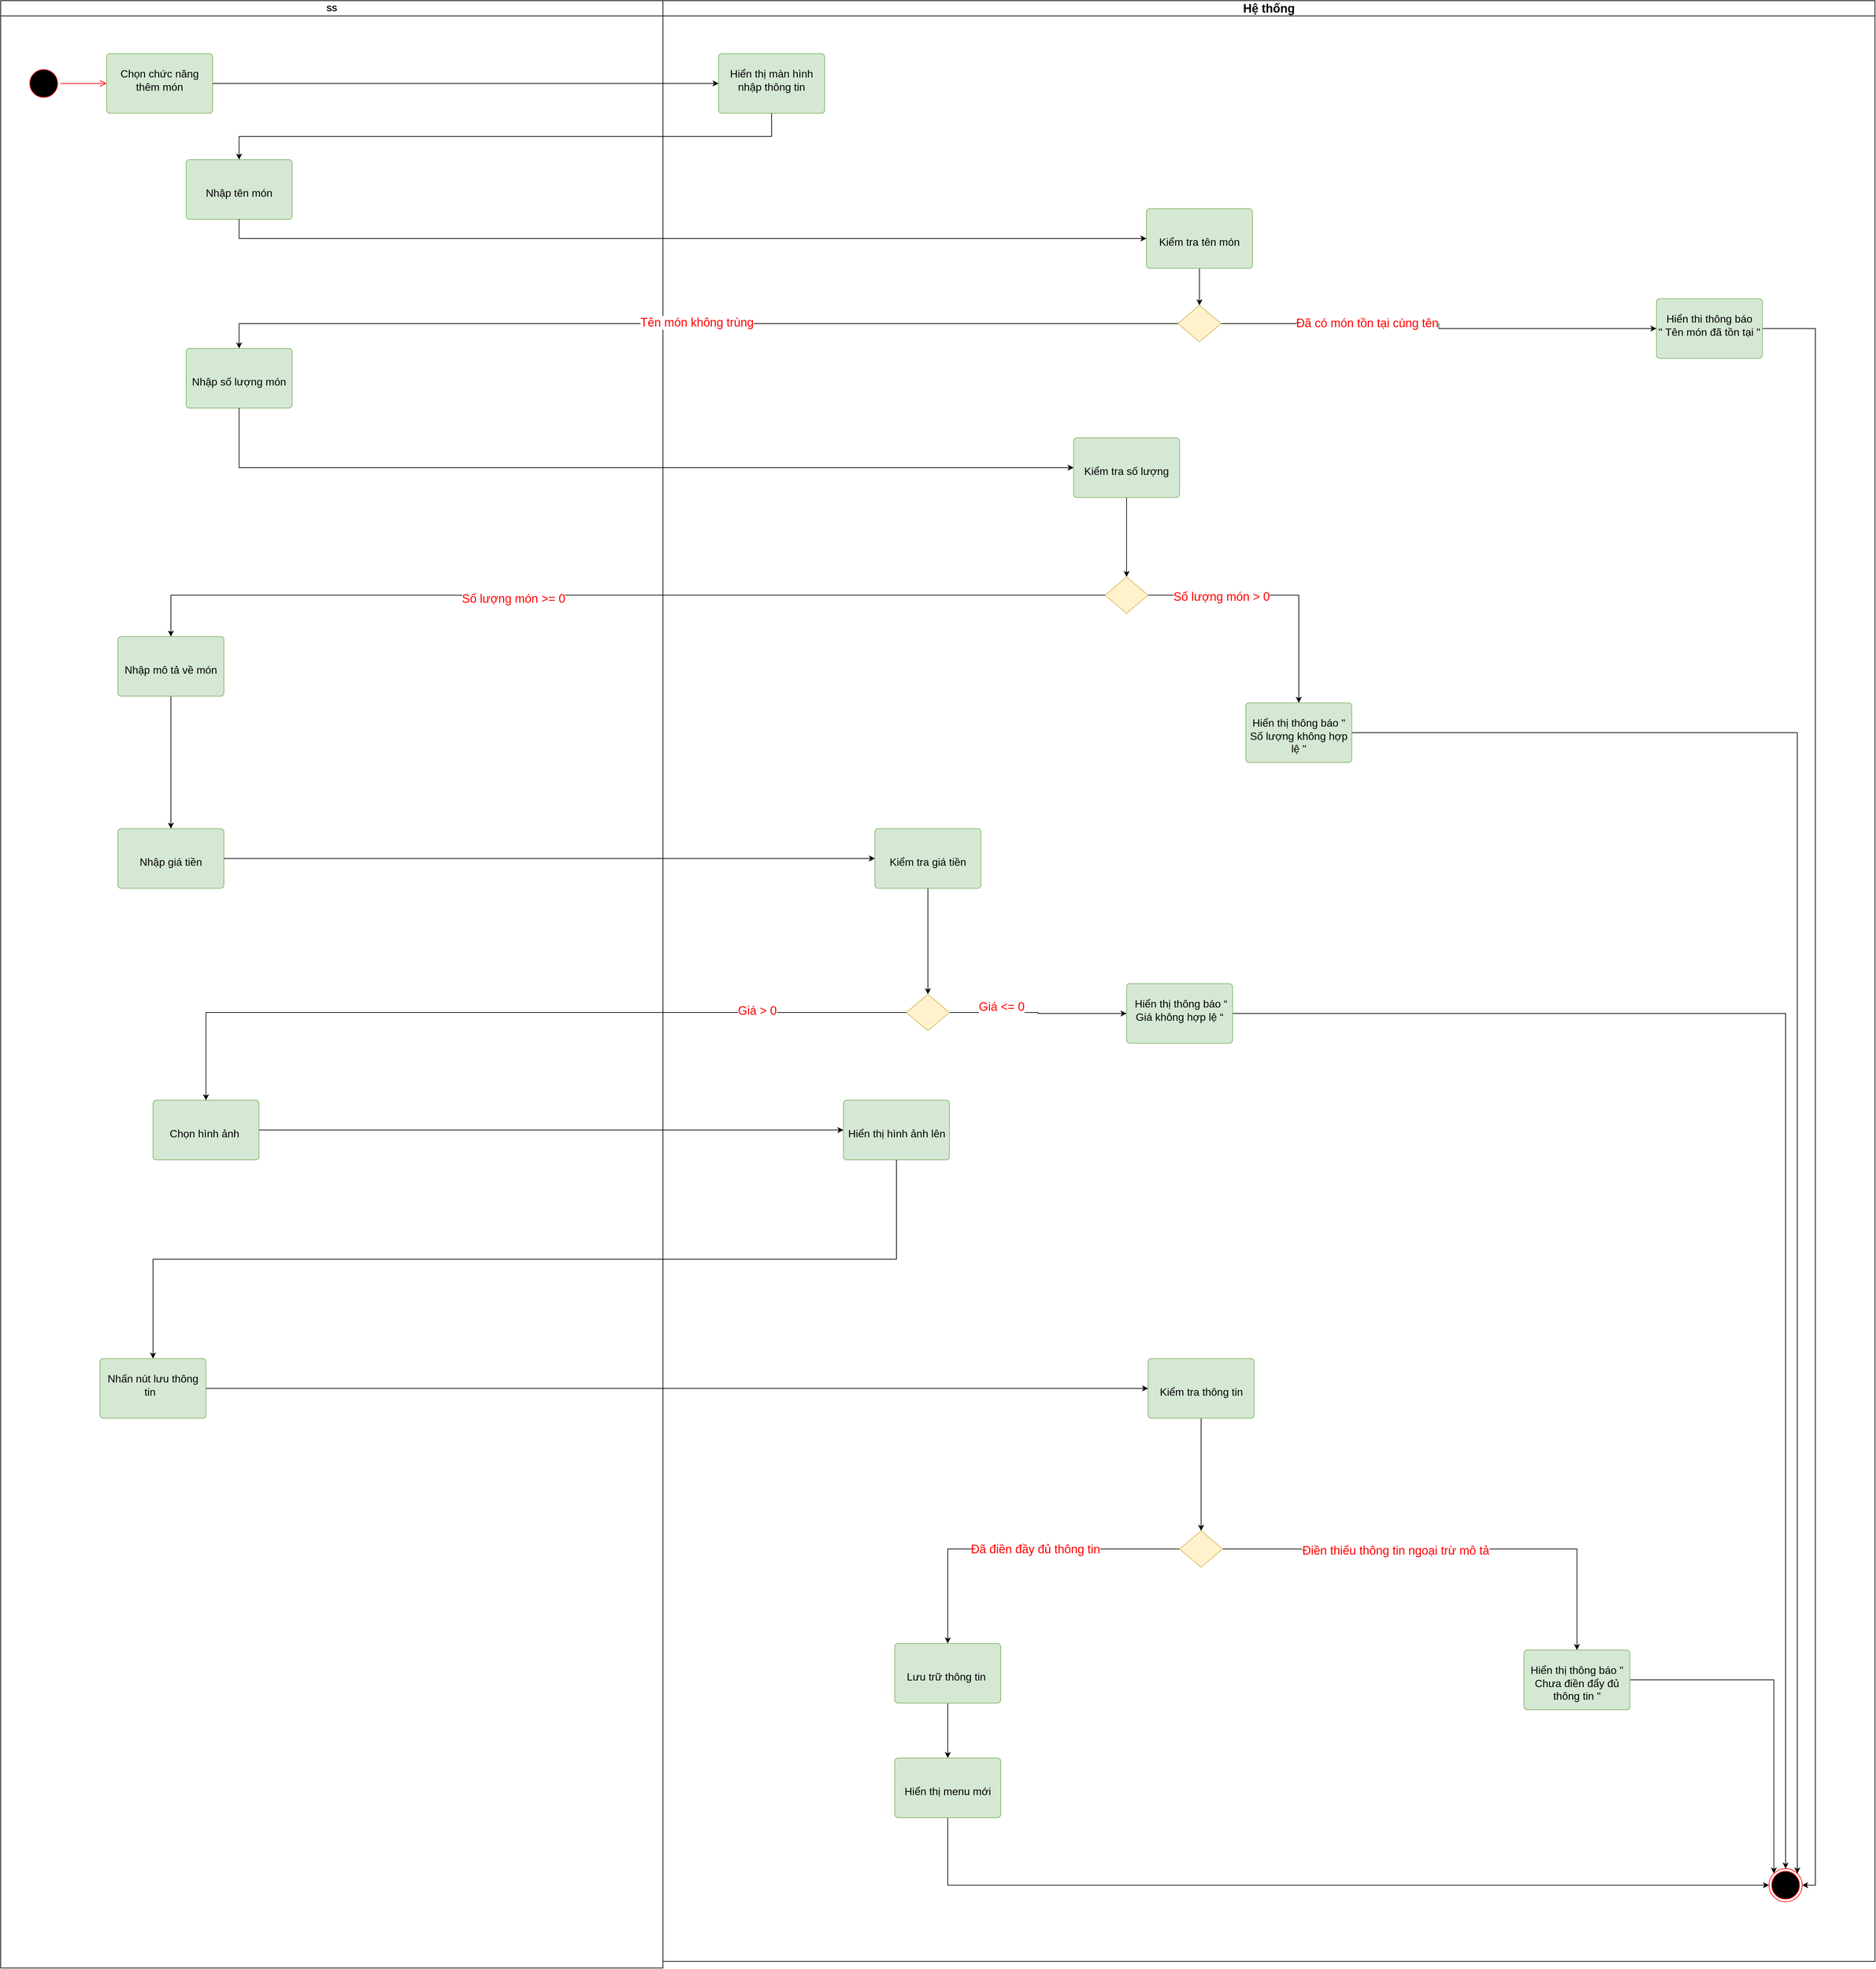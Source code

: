 <mxfile version="24.2.1" type="google">
  <diagram name="Page-1" id="DJFktMnbdMtadCi6BNw0">
    <mxGraphModel grid="1" page="1" gridSize="10" guides="1" tooltips="1" connect="1" arrows="1" fold="1" pageScale="1" pageWidth="827" pageHeight="1169" math="0" shadow="0">
      <root>
        <mxCell id="0" />
        <mxCell id="1" parent="0" />
        <mxCell id="FRcNBfA6DejPCzFfjj22-1" value="&lt;font style=&quot;font-size: 18px;&quot;&gt;Hệ thống&lt;/font&gt;" style="swimlane;whiteSpace=wrap;html=1;" vertex="1" parent="1">
          <mxGeometry x="330" y="270" width="1830" height="2960" as="geometry" />
        </mxCell>
        <mxCell id="FRcNBfA6DejPCzFfjj22-12" value="&lt;div&gt;&lt;br&gt;&lt;/div&gt;&lt;div&gt;&lt;span style=&quot;font-size: medium; background-color: initial;&quot;&gt;Hiển thị màn hình nhập thông tin&lt;/span&gt;&lt;br&gt;&lt;/div&gt;" style="html=1;align=center;verticalAlign=top;rounded=1;absoluteArcSize=1;arcSize=10;dashed=0;whiteSpace=wrap;fillColor=#d5e8d4;strokeColor=#82b366;" vertex="1" parent="FRcNBfA6DejPCzFfjj22-1">
          <mxGeometry x="84" y="80" width="160" height="90" as="geometry" />
        </mxCell>
        <mxCell id="FRcNBfA6DejPCzFfjj22-23" style="edgeStyle=orthogonalEdgeStyle;rounded=0;orthogonalLoop=1;jettySize=auto;html=1;exitX=0.5;exitY=1;exitDx=0;exitDy=0;entryX=0.5;entryY=0;entryDx=0;entryDy=0;" edge="1" parent="FRcNBfA6DejPCzFfjj22-1" source="FRcNBfA6DejPCzFfjj22-21" target="FRcNBfA6DejPCzFfjj22-15">
          <mxGeometry relative="1" as="geometry" />
        </mxCell>
        <mxCell id="FRcNBfA6DejPCzFfjj22-21" value="&lt;div&gt;&lt;br&gt;&lt;/div&gt;&lt;div&gt;&lt;font size=&quot;3&quot;&gt;&lt;br&gt;&lt;/font&gt;&lt;/div&gt;&lt;div&gt;&lt;font size=&quot;3&quot;&gt;Kiểm tra tên món&lt;/font&gt;&lt;/div&gt;" style="html=1;align=center;verticalAlign=top;rounded=1;absoluteArcSize=1;arcSize=10;dashed=0;whiteSpace=wrap;fillColor=#d5e8d4;strokeColor=#82b366;" vertex="1" parent="FRcNBfA6DejPCzFfjj22-1">
          <mxGeometry x="730" y="314" width="160" height="90" as="geometry" />
        </mxCell>
        <mxCell id="FRcNBfA6DejPCzFfjj22-28" style="edgeStyle=orthogonalEdgeStyle;rounded=0;orthogonalLoop=1;jettySize=auto;html=1;exitX=1;exitY=0.5;exitDx=0;exitDy=0;entryX=0;entryY=0.5;entryDx=0;entryDy=0;" edge="1" parent="FRcNBfA6DejPCzFfjj22-1" source="FRcNBfA6DejPCzFfjj22-15" target="FRcNBfA6DejPCzFfjj22-27">
          <mxGeometry relative="1" as="geometry" />
        </mxCell>
        <mxCell id="FRcNBfA6DejPCzFfjj22-30" value="&lt;font color=&quot;#ff0000&quot; style=&quot;font-size: 18px;&quot;&gt;Đã có món tồn tại cùng tên&lt;/font&gt;" style="edgeLabel;html=1;align=center;verticalAlign=middle;resizable=0;points=[];" connectable="0" vertex="1" parent="FRcNBfA6DejPCzFfjj22-28">
          <mxGeometry x="-0.339" y="1" relative="1" as="geometry">
            <mxPoint as="offset" />
          </mxGeometry>
        </mxCell>
        <mxCell id="FRcNBfA6DejPCzFfjj22-15" value="" style="rhombus;fillColor=#fff2cc;strokeColor=#d6b656;" vertex="1" parent="FRcNBfA6DejPCzFfjj22-1">
          <mxGeometry x="777.5" y="460" width="65" height="55" as="geometry" />
        </mxCell>
        <mxCell id="FRcNBfA6DejPCzFfjj22-33" style="edgeStyle=orthogonalEdgeStyle;rounded=0;orthogonalLoop=1;jettySize=auto;html=1;exitX=1;exitY=0.5;exitDx=0;exitDy=0;entryX=1;entryY=0.5;entryDx=0;entryDy=0;" edge="1" parent="FRcNBfA6DejPCzFfjj22-1" source="FRcNBfA6DejPCzFfjj22-27" target="FRcNBfA6DejPCzFfjj22-31">
          <mxGeometry relative="1" as="geometry" />
        </mxCell>
        <mxCell id="FRcNBfA6DejPCzFfjj22-27" value="&lt;div&gt;&lt;br&gt;&lt;/div&gt;&lt;div&gt;&lt;font style=&quot;background-color: initial;&quot; size=&quot;3&quot;&gt;Hiển thi thông báo &quot;&amp;nbsp;&lt;/font&gt;&lt;span style=&quot;background-color: initial;&quot;&gt;&lt;font size=&quot;3&quot;&gt;Tên món đã tồn tại &quot;&lt;/font&gt;&lt;/span&gt;&lt;br&gt;&lt;/div&gt;" style="html=1;align=center;verticalAlign=top;rounded=1;absoluteArcSize=1;arcSize=10;dashed=0;whiteSpace=wrap;fillColor=#d5e8d4;strokeColor=#82b366;" vertex="1" parent="FRcNBfA6DejPCzFfjj22-1">
          <mxGeometry x="1500" y="450" width="160" height="90" as="geometry" />
        </mxCell>
        <mxCell id="FRcNBfA6DejPCzFfjj22-31" value="" style="ellipse;html=1;shape=endState;fillColor=#000000;strokeColor=#ff0000;" vertex="1" parent="FRcNBfA6DejPCzFfjj22-1">
          <mxGeometry x="1670" y="2820" width="50" height="50" as="geometry" />
        </mxCell>
        <mxCell id="FRcNBfA6DejPCzFfjj22-37" style="edgeStyle=orthogonalEdgeStyle;rounded=0;orthogonalLoop=1;jettySize=auto;html=1;exitX=0.5;exitY=1;exitDx=0;exitDy=0;entryX=0.5;entryY=0;entryDx=0;entryDy=0;" edge="1" parent="FRcNBfA6DejPCzFfjj22-1" source="FRcNBfA6DejPCzFfjj22-35" target="FRcNBfA6DejPCzFfjj22-36">
          <mxGeometry relative="1" as="geometry" />
        </mxCell>
        <mxCell id="FRcNBfA6DejPCzFfjj22-35" value="&lt;div&gt;&lt;br&gt;&lt;/div&gt;&lt;div&gt;&lt;font size=&quot;3&quot;&gt;&lt;br&gt;&lt;/font&gt;&lt;/div&gt;&lt;div&gt;&lt;font size=&quot;3&quot;&gt;Kiểm tra số lượng&lt;/font&gt;&lt;/div&gt;" style="html=1;align=center;verticalAlign=top;rounded=1;absoluteArcSize=1;arcSize=10;dashed=0;whiteSpace=wrap;fillColor=#d5e8d4;strokeColor=#82b366;" vertex="1" parent="FRcNBfA6DejPCzFfjj22-1">
          <mxGeometry x="620" y="660" width="160" height="90" as="geometry" />
        </mxCell>
        <mxCell id="FRcNBfA6DejPCzFfjj22-36" value="" style="rhombus;fillColor=#fff2cc;strokeColor=#d6b656;" vertex="1" parent="FRcNBfA6DejPCzFfjj22-1">
          <mxGeometry x="667.5" y="870" width="65" height="55" as="geometry" />
        </mxCell>
        <mxCell id="FRcNBfA6DejPCzFfjj22-46" style="edgeStyle=orthogonalEdgeStyle;rounded=0;orthogonalLoop=1;jettySize=auto;html=1;exitX=1;exitY=0.5;exitDx=0;exitDy=0;entryX=1;entryY=0;entryDx=0;entryDy=0;" edge="1" parent="FRcNBfA6DejPCzFfjj22-1" source="FRcNBfA6DejPCzFfjj22-39" target="FRcNBfA6DejPCzFfjj22-31">
          <mxGeometry relative="1" as="geometry" />
        </mxCell>
        <mxCell id="FRcNBfA6DejPCzFfjj22-39" value="&lt;div&gt;&lt;br&gt;&lt;/div&gt;&lt;div&gt;&lt;span style=&quot;font-size: medium; background-color: initial;&quot;&gt;Hiển thị thông báo &quot; Số lượng không hợp lệ &quot;&lt;/span&gt;&lt;br&gt;&lt;/div&gt;" style="html=1;align=center;verticalAlign=top;rounded=1;absoluteArcSize=1;arcSize=10;dashed=0;whiteSpace=wrap;fillColor=#d5e8d4;strokeColor=#82b366;" vertex="1" parent="FRcNBfA6DejPCzFfjj22-1">
          <mxGeometry x="880" y="1060" width="160" height="90" as="geometry" />
        </mxCell>
        <mxCell id="FRcNBfA6DejPCzFfjj22-42" style="edgeStyle=orthogonalEdgeStyle;rounded=0;orthogonalLoop=1;jettySize=auto;html=1;exitX=1;exitY=0.5;exitDx=0;exitDy=0;" edge="1" parent="FRcNBfA6DejPCzFfjj22-1" source="FRcNBfA6DejPCzFfjj22-36" target="FRcNBfA6DejPCzFfjj22-39">
          <mxGeometry relative="1" as="geometry" />
        </mxCell>
        <mxCell id="FRcNBfA6DejPCzFfjj22-45" value="&lt;font color=&quot;#ff0000&quot; style=&quot;font-size: 18px;&quot;&gt;Số lượng món &amp;gt; 0&lt;/font&gt;" style="edgeLabel;html=1;align=center;verticalAlign=middle;resizable=0;points=[];" connectable="0" vertex="1" parent="FRcNBfA6DejPCzFfjj22-42">
          <mxGeometry x="-0.436" y="-2" relative="1" as="geometry">
            <mxPoint as="offset" />
          </mxGeometry>
        </mxCell>
        <mxCell id="FRcNBfA6DejPCzFfjj22-53" style="edgeStyle=orthogonalEdgeStyle;rounded=0;orthogonalLoop=1;jettySize=auto;html=1;exitX=0.5;exitY=1;exitDx=0;exitDy=0;entryX=0.5;entryY=0;entryDx=0;entryDy=0;" edge="1" parent="FRcNBfA6DejPCzFfjj22-1" source="FRcNBfA6DejPCzFfjj22-51" target="FRcNBfA6DejPCzFfjj22-52">
          <mxGeometry relative="1" as="geometry" />
        </mxCell>
        <mxCell id="FRcNBfA6DejPCzFfjj22-51" value="&lt;div&gt;&lt;br&gt;&lt;/div&gt;&lt;div&gt;&lt;font size=&quot;3&quot;&gt;&lt;br&gt;&lt;/font&gt;&lt;/div&gt;&lt;div&gt;&lt;font size=&quot;3&quot;&gt;Kiểm tra giá tiền&lt;/font&gt;&lt;/div&gt;" style="html=1;align=center;verticalAlign=top;rounded=1;absoluteArcSize=1;arcSize=10;dashed=0;whiteSpace=wrap;fillColor=#d5e8d4;strokeColor=#82b366;" vertex="1" parent="FRcNBfA6DejPCzFfjj22-1">
          <mxGeometry x="320" y="1250" width="160" height="90" as="geometry" />
        </mxCell>
        <mxCell id="FRcNBfA6DejPCzFfjj22-55" style="edgeStyle=orthogonalEdgeStyle;rounded=0;orthogonalLoop=1;jettySize=auto;html=1;exitX=1;exitY=0.5;exitDx=0;exitDy=0;" edge="1" parent="FRcNBfA6DejPCzFfjj22-1" source="FRcNBfA6DejPCzFfjj22-52" target="FRcNBfA6DejPCzFfjj22-54">
          <mxGeometry relative="1" as="geometry" />
        </mxCell>
        <mxCell id="FRcNBfA6DejPCzFfjj22-57" value="Text" style="edgeLabel;html=1;align=center;verticalAlign=middle;resizable=0;points=[];" connectable="0" vertex="1" parent="FRcNBfA6DejPCzFfjj22-55">
          <mxGeometry x="-0.397" y="4" relative="1" as="geometry">
            <mxPoint x="-1" as="offset" />
          </mxGeometry>
        </mxCell>
        <mxCell id="FRcNBfA6DejPCzFfjj22-58" value="&lt;font color=&quot;#ff0000&quot; style=&quot;font-size: 18px;&quot;&gt;Giá &amp;lt;= 0&lt;/font&gt;" style="edgeLabel;html=1;align=center;verticalAlign=middle;resizable=0;points=[];" connectable="0" vertex="1" parent="FRcNBfA6DejPCzFfjj22-55">
          <mxGeometry x="-0.409" y="9" relative="1" as="geometry">
            <mxPoint x="-1" as="offset" />
          </mxGeometry>
        </mxCell>
        <mxCell id="FRcNBfA6DejPCzFfjj22-52" value="" style="rhombus;fillColor=#fff2cc;strokeColor=#d6b656;" vertex="1" parent="FRcNBfA6DejPCzFfjj22-1">
          <mxGeometry x="367.5" y="1500" width="65" height="55" as="geometry" />
        </mxCell>
        <mxCell id="FRcNBfA6DejPCzFfjj22-56" style="edgeStyle=orthogonalEdgeStyle;rounded=0;orthogonalLoop=1;jettySize=auto;html=1;exitX=1;exitY=0.5;exitDx=0;exitDy=0;entryX=0.5;entryY=0;entryDx=0;entryDy=0;" edge="1" parent="FRcNBfA6DejPCzFfjj22-1" source="FRcNBfA6DejPCzFfjj22-54" target="FRcNBfA6DejPCzFfjj22-31">
          <mxGeometry relative="1" as="geometry" />
        </mxCell>
        <mxCell id="FRcNBfA6DejPCzFfjj22-54" value="&lt;div&gt;&lt;br&gt;&lt;/div&gt;&lt;div&gt;&lt;span style=&quot;font-size: medium; background-color: initial;&quot;&gt;&amp;nbsp;Hiển thị thông báo&amp;nbsp;&lt;/span&gt;&lt;span style=&quot;background-color: initial;&quot;&gt;&lt;font size=&quot;3&quot;&gt;“ Giá không hợp lệ “&lt;/font&gt;&lt;/span&gt;&lt;br&gt;&lt;/div&gt;" style="html=1;align=center;verticalAlign=top;rounded=1;absoluteArcSize=1;arcSize=10;dashed=0;whiteSpace=wrap;fillColor=#d5e8d4;strokeColor=#82b366;" vertex="1" parent="FRcNBfA6DejPCzFfjj22-1">
          <mxGeometry x="700" y="1484" width="160" height="90" as="geometry" />
        </mxCell>
        <mxCell id="FRcNBfA6DejPCzFfjj22-63" value="&lt;div&gt;&lt;br&gt;&lt;/div&gt;&lt;div&gt;&lt;font size=&quot;3&quot;&gt;&lt;br&gt;&lt;/font&gt;&lt;/div&gt;&lt;div&gt;&lt;font size=&quot;3&quot;&gt;Hiển thị hình ảnh lên&lt;/font&gt;&lt;/div&gt;" style="html=1;align=center;verticalAlign=top;rounded=1;absoluteArcSize=1;arcSize=10;dashed=0;whiteSpace=wrap;fillColor=#d5e8d4;strokeColor=#82b366;" vertex="1" parent="FRcNBfA6DejPCzFfjj22-1">
          <mxGeometry x="272.5" y="1660" width="160" height="90" as="geometry" />
        </mxCell>
        <mxCell id="FRcNBfA6DejPCzFfjj22-71" style="edgeStyle=orthogonalEdgeStyle;rounded=0;orthogonalLoop=1;jettySize=auto;html=1;exitX=1;exitY=0.5;exitDx=0;exitDy=0;entryX=0.5;entryY=0;entryDx=0;entryDy=0;" edge="1" parent="FRcNBfA6DejPCzFfjj22-1" source="FRcNBfA6DejPCzFfjj22-67" target="FRcNBfA6DejPCzFfjj22-70">
          <mxGeometry relative="1" as="geometry" />
        </mxCell>
        <mxCell id="FRcNBfA6DejPCzFfjj22-72" value="&lt;font color=&quot;#ff0000&quot;&gt;&lt;span style=&quot;font-size: 18px;&quot;&gt;Điền thiếu thông tin ngoại trừ mô tả&lt;/span&gt;&lt;/font&gt;" style="edgeLabel;html=1;align=center;verticalAlign=middle;resizable=0;points=[];" connectable="0" vertex="1" parent="FRcNBfA6DejPCzFfjj22-71">
          <mxGeometry x="-0.238" y="-2" relative="1" as="geometry">
            <mxPoint x="-1" as="offset" />
          </mxGeometry>
        </mxCell>
        <mxCell id="FRcNBfA6DejPCzFfjj22-76" style="edgeStyle=orthogonalEdgeStyle;rounded=0;orthogonalLoop=1;jettySize=auto;html=1;exitX=0;exitY=0.5;exitDx=0;exitDy=0;entryX=0.5;entryY=0;entryDx=0;entryDy=0;" edge="1" parent="FRcNBfA6DejPCzFfjj22-1" source="FRcNBfA6DejPCzFfjj22-67" target="FRcNBfA6DejPCzFfjj22-75">
          <mxGeometry relative="1" as="geometry" />
        </mxCell>
        <mxCell id="FRcNBfA6DejPCzFfjj22-77" value="&lt;font color=&quot;#ff0000&quot; style=&quot;font-size: 18px;&quot;&gt;Đã điền đầy đủ thông tin&lt;/font&gt;" style="edgeLabel;html=1;align=center;verticalAlign=middle;resizable=0;points=[];" connectable="0" vertex="1" parent="FRcNBfA6DejPCzFfjj22-76">
          <mxGeometry x="-0.115" relative="1" as="geometry">
            <mxPoint as="offset" />
          </mxGeometry>
        </mxCell>
        <mxCell id="FRcNBfA6DejPCzFfjj22-67" value="" style="rhombus;fillColor=#fff2cc;strokeColor=#d6b656;" vertex="1" parent="FRcNBfA6DejPCzFfjj22-1">
          <mxGeometry x="780" y="2310" width="65" height="55" as="geometry" />
        </mxCell>
        <mxCell id="FRcNBfA6DejPCzFfjj22-69" style="edgeStyle=orthogonalEdgeStyle;rounded=0;orthogonalLoop=1;jettySize=auto;html=1;exitX=0.5;exitY=1;exitDx=0;exitDy=0;entryX=0.5;entryY=0;entryDx=0;entryDy=0;" edge="1" parent="FRcNBfA6DejPCzFfjj22-1" source="FRcNBfA6DejPCzFfjj22-68" target="FRcNBfA6DejPCzFfjj22-67">
          <mxGeometry relative="1" as="geometry" />
        </mxCell>
        <mxCell id="FRcNBfA6DejPCzFfjj22-68" value="&lt;div&gt;&lt;br&gt;&lt;/div&gt;&lt;div&gt;&lt;font size=&quot;3&quot;&gt;&lt;br&gt;&lt;/font&gt;&lt;/div&gt;&lt;div&gt;&lt;font size=&quot;3&quot;&gt;Kiểm tra thông tin&lt;/font&gt;&lt;/div&gt;" style="html=1;align=center;verticalAlign=top;rounded=1;absoluteArcSize=1;arcSize=10;dashed=0;whiteSpace=wrap;fillColor=#d5e8d4;strokeColor=#82b366;" vertex="1" parent="FRcNBfA6DejPCzFfjj22-1">
          <mxGeometry x="732.5" y="2050" width="160" height="90" as="geometry" />
        </mxCell>
        <mxCell id="FRcNBfA6DejPCzFfjj22-73" style="edgeStyle=orthogonalEdgeStyle;rounded=0;orthogonalLoop=1;jettySize=auto;html=1;exitX=1;exitY=0.5;exitDx=0;exitDy=0;entryX=0;entryY=0;entryDx=0;entryDy=0;" edge="1" parent="FRcNBfA6DejPCzFfjj22-1" source="FRcNBfA6DejPCzFfjj22-70" target="FRcNBfA6DejPCzFfjj22-31">
          <mxGeometry relative="1" as="geometry" />
        </mxCell>
        <mxCell id="FRcNBfA6DejPCzFfjj22-70" value="&lt;div&gt;&lt;br&gt;&lt;/div&gt;&lt;div&gt;&lt;span style=&quot;font-size: medium; background-color: initial;&quot;&gt;Hiển thị thông báo &quot; Chưa điền đẩy đủ thông tin &quot;&lt;/span&gt;&lt;br&gt;&lt;/div&gt;" style="html=1;align=center;verticalAlign=top;rounded=1;absoluteArcSize=1;arcSize=10;dashed=0;whiteSpace=wrap;fillColor=#d5e8d4;strokeColor=#82b366;" vertex="1" parent="FRcNBfA6DejPCzFfjj22-1">
          <mxGeometry x="1300" y="2490" width="160" height="90" as="geometry" />
        </mxCell>
        <mxCell id="FRcNBfA6DejPCzFfjj22-79" style="edgeStyle=orthogonalEdgeStyle;rounded=0;orthogonalLoop=1;jettySize=auto;html=1;exitX=0.5;exitY=1;exitDx=0;exitDy=0;entryX=0.5;entryY=0;entryDx=0;entryDy=0;" edge="1" parent="FRcNBfA6DejPCzFfjj22-1" source="FRcNBfA6DejPCzFfjj22-75" target="FRcNBfA6DejPCzFfjj22-78">
          <mxGeometry relative="1" as="geometry" />
        </mxCell>
        <mxCell id="FRcNBfA6DejPCzFfjj22-75" value="&lt;div&gt;&lt;br&gt;&lt;/div&gt;&lt;div&gt;&lt;font size=&quot;3&quot;&gt;&lt;br&gt;&lt;/font&gt;&lt;/div&gt;&lt;div&gt;&lt;font size=&quot;3&quot;&gt;Lưu trữ thông tin&amp;nbsp;&lt;/font&gt;&lt;/div&gt;" style="html=1;align=center;verticalAlign=top;rounded=1;absoluteArcSize=1;arcSize=10;dashed=0;whiteSpace=wrap;fillColor=#d5e8d4;strokeColor=#82b366;" vertex="1" parent="FRcNBfA6DejPCzFfjj22-1">
          <mxGeometry x="350" y="2480" width="160" height="90" as="geometry" />
        </mxCell>
        <mxCell id="FRcNBfA6DejPCzFfjj22-81" style="edgeStyle=orthogonalEdgeStyle;rounded=0;orthogonalLoop=1;jettySize=auto;html=1;exitX=0.5;exitY=1;exitDx=0;exitDy=0;entryX=0;entryY=0.5;entryDx=0;entryDy=0;" edge="1" parent="FRcNBfA6DejPCzFfjj22-1" source="FRcNBfA6DejPCzFfjj22-78" target="FRcNBfA6DejPCzFfjj22-31">
          <mxGeometry relative="1" as="geometry" />
        </mxCell>
        <mxCell id="FRcNBfA6DejPCzFfjj22-78" value="&lt;div&gt;&lt;br&gt;&lt;/div&gt;&lt;div&gt;&lt;font size=&quot;3&quot;&gt;&lt;br&gt;&lt;/font&gt;&lt;/div&gt;&lt;div&gt;&lt;font size=&quot;3&quot;&gt;Hiển thị menu mới&lt;/font&gt;&lt;/div&gt;&lt;div&gt;&lt;font size=&quot;3&quot;&gt;&lt;br&gt;&lt;/font&gt;&lt;/div&gt;&lt;div&gt;&lt;font size=&quot;3&quot;&gt;&lt;br&gt;&lt;/font&gt;&lt;/div&gt;&lt;div&gt;&lt;font size=&quot;3&quot;&gt;&lt;br&gt;&lt;/font&gt;&lt;/div&gt;&lt;div&gt;&lt;font size=&quot;3&quot;&gt;&lt;br&gt;&lt;/font&gt;&lt;/div&gt;&lt;div&gt;&lt;font size=&quot;3&quot;&gt;&lt;br&gt;&lt;/font&gt;&lt;/div&gt;&lt;div&gt;&lt;font size=&quot;3&quot;&gt;&lt;br&gt;&lt;/font&gt;&lt;/div&gt;" style="html=1;align=center;verticalAlign=top;rounded=1;absoluteArcSize=1;arcSize=10;dashed=0;whiteSpace=wrap;fillColor=#d5e8d4;strokeColor=#82b366;" vertex="1" parent="FRcNBfA6DejPCzFfjj22-1">
          <mxGeometry x="350" y="2653" width="160" height="90" as="geometry" />
        </mxCell>
        <mxCell id="FRcNBfA6DejPCzFfjj22-3" value="SS" style="swimlane;whiteSpace=wrap;html=1;" vertex="1" parent="1">
          <mxGeometry x="-670" y="270" width="1000" height="2970" as="geometry" />
        </mxCell>
        <mxCell id="FRcNBfA6DejPCzFfjj22-5" value="" style="ellipse;html=1;shape=startState;fillColor=#000000;strokeColor=#ff0000;" vertex="1" parent="FRcNBfA6DejPCzFfjj22-3">
          <mxGeometry x="40" y="100" width="50" height="50" as="geometry" />
        </mxCell>
        <mxCell id="FRcNBfA6DejPCzFfjj22-6" value="" style="edgeStyle=orthogonalEdgeStyle;html=1;verticalAlign=bottom;endArrow=open;endSize=8;strokeColor=#ff0000;rounded=0;entryX=0;entryY=0.5;entryDx=0;entryDy=0;" edge="1" parent="FRcNBfA6DejPCzFfjj22-3" source="FRcNBfA6DejPCzFfjj22-5" target="FRcNBfA6DejPCzFfjj22-11">
          <mxGeometry relative="1" as="geometry">
            <mxPoint x="65" y="160" as="targetPoint" />
          </mxGeometry>
        </mxCell>
        <mxCell id="FRcNBfA6DejPCzFfjj22-11" value="&lt;div&gt;&lt;br&gt;&lt;/div&gt;&lt;div&gt;&lt;span style=&quot;background-color: initial;&quot;&gt;&lt;font size=&quot;3&quot;&gt;Chọn chức năng thêm món&lt;/font&gt;&lt;/span&gt;&lt;br&gt;&lt;/div&gt;" style="html=1;align=center;verticalAlign=top;rounded=1;absoluteArcSize=1;arcSize=10;dashed=0;whiteSpace=wrap;fillColor=#d5e8d4;strokeColor=#82b366;" vertex="1" parent="FRcNBfA6DejPCzFfjj22-3">
          <mxGeometry x="160" y="80" width="160" height="90" as="geometry" />
        </mxCell>
        <mxCell id="FRcNBfA6DejPCzFfjj22-16" value="&lt;div&gt;&lt;br&gt;&lt;/div&gt;&lt;div&gt;&lt;font size=&quot;3&quot;&gt;&lt;br&gt;&lt;/font&gt;&lt;/div&gt;&lt;div&gt;&lt;font size=&quot;3&quot;&gt;Nhập tên món&lt;/font&gt;&lt;/div&gt;" style="html=1;align=center;verticalAlign=top;rounded=1;absoluteArcSize=1;arcSize=10;dashed=0;whiteSpace=wrap;fillColor=#d5e8d4;strokeColor=#82b366;" vertex="1" parent="FRcNBfA6DejPCzFfjj22-3">
          <mxGeometry x="280" y="240" width="160" height="90" as="geometry" />
        </mxCell>
        <mxCell id="FRcNBfA6DejPCzFfjj22-18" value="&lt;div&gt;&lt;br&gt;&lt;/div&gt;&lt;div&gt;&lt;font size=&quot;3&quot;&gt;&lt;br&gt;&lt;/font&gt;&lt;/div&gt;&lt;div&gt;&lt;font size=&quot;3&quot;&gt;Nhập số lượng món&lt;/font&gt;&lt;/div&gt;" style="html=1;align=center;verticalAlign=top;rounded=1;absoluteArcSize=1;arcSize=10;dashed=0;whiteSpace=wrap;fillColor=#d5e8d4;strokeColor=#82b366;" vertex="1" parent="FRcNBfA6DejPCzFfjj22-3">
          <mxGeometry x="280" y="525" width="160" height="90" as="geometry" />
        </mxCell>
        <mxCell id="FRcNBfA6DejPCzFfjj22-48" style="edgeStyle=orthogonalEdgeStyle;rounded=0;orthogonalLoop=1;jettySize=auto;html=1;exitX=0.5;exitY=1;exitDx=0;exitDy=0;entryX=0.5;entryY=0;entryDx=0;entryDy=0;" edge="1" parent="FRcNBfA6DejPCzFfjj22-3" source="FRcNBfA6DejPCzFfjj22-47" target="FRcNBfA6DejPCzFfjj22-49">
          <mxGeometry relative="1" as="geometry">
            <mxPoint x="256.667" y="1270" as="targetPoint" />
          </mxGeometry>
        </mxCell>
        <mxCell id="FRcNBfA6DejPCzFfjj22-47" value="&lt;div&gt;&lt;br&gt;&lt;/div&gt;&lt;div&gt;&lt;font size=&quot;3&quot;&gt;&lt;br&gt;&lt;/font&gt;&lt;/div&gt;&lt;div&gt;&lt;font size=&quot;3&quot;&gt;Nhập mô tả về món&lt;/font&gt;&lt;/div&gt;" style="html=1;align=center;verticalAlign=top;rounded=1;absoluteArcSize=1;arcSize=10;dashed=0;whiteSpace=wrap;fillColor=#d5e8d4;strokeColor=#82b366;" vertex="1" parent="FRcNBfA6DejPCzFfjj22-3">
          <mxGeometry x="177" y="960" width="160" height="90" as="geometry" />
        </mxCell>
        <mxCell id="FRcNBfA6DejPCzFfjj22-49" value="&lt;div&gt;&lt;br&gt;&lt;/div&gt;&lt;div&gt;&lt;font size=&quot;3&quot;&gt;&lt;br&gt;&lt;/font&gt;&lt;/div&gt;&lt;div&gt;&lt;font size=&quot;3&quot;&gt;Nhập giá tiền&lt;/font&gt;&lt;/div&gt;" style="html=1;align=center;verticalAlign=top;rounded=1;absoluteArcSize=1;arcSize=10;dashed=0;whiteSpace=wrap;fillColor=#d5e8d4;strokeColor=#82b366;" vertex="1" parent="FRcNBfA6DejPCzFfjj22-3">
          <mxGeometry x="177" y="1250" width="160" height="90" as="geometry" />
        </mxCell>
        <mxCell id="FRcNBfA6DejPCzFfjj22-61" value="&lt;div&gt;&lt;br&gt;&lt;/div&gt;&lt;div&gt;&lt;font size=&quot;3&quot;&gt;&lt;br&gt;&lt;/font&gt;&lt;/div&gt;&lt;div&gt;&lt;font size=&quot;3&quot;&gt;Chọn hình ảnh&amp;nbsp;&lt;/font&gt;&lt;/div&gt;" style="html=1;align=center;verticalAlign=top;rounded=1;absoluteArcSize=1;arcSize=10;dashed=0;whiteSpace=wrap;fillColor=#d5e8d4;strokeColor=#82b366;" vertex="1" parent="FRcNBfA6DejPCzFfjj22-3">
          <mxGeometry x="230" y="1660" width="160" height="90" as="geometry" />
        </mxCell>
        <mxCell id="FRcNBfA6DejPCzFfjj22-65" value="&lt;div&gt;&lt;br&gt;&lt;/div&gt;&lt;div&gt;&lt;span style=&quot;font-size: medium; background-color: initial;&quot;&gt;Nhấn nút lưu thông tin&amp;nbsp;&amp;nbsp;&lt;/span&gt;&lt;br&gt;&lt;/div&gt;" style="html=1;align=center;verticalAlign=top;rounded=1;absoluteArcSize=1;arcSize=10;dashed=0;whiteSpace=wrap;fillColor=#d5e8d4;strokeColor=#82b366;" vertex="1" parent="FRcNBfA6DejPCzFfjj22-3">
          <mxGeometry x="150" y="2050" width="160" height="90" as="geometry" />
        </mxCell>
        <mxCell id="FRcNBfA6DejPCzFfjj22-13" style="edgeStyle=orthogonalEdgeStyle;rounded=0;orthogonalLoop=1;jettySize=auto;html=1;exitX=1;exitY=0.5;exitDx=0;exitDy=0;entryX=0;entryY=0.5;entryDx=0;entryDy=0;" edge="1" parent="1" source="FRcNBfA6DejPCzFfjj22-11" target="FRcNBfA6DejPCzFfjj22-12">
          <mxGeometry relative="1" as="geometry" />
        </mxCell>
        <mxCell id="FRcNBfA6DejPCzFfjj22-14" style="edgeStyle=orthogonalEdgeStyle;rounded=0;orthogonalLoop=1;jettySize=auto;html=1;exitX=0.5;exitY=1;exitDx=0;exitDy=0;entryX=0.5;entryY=0;entryDx=0;entryDy=0;" edge="1" parent="1" source="FRcNBfA6DejPCzFfjj22-12" target="FRcNBfA6DejPCzFfjj22-16">
          <mxGeometry relative="1" as="geometry">
            <mxPoint x="30" y="570" as="targetPoint" />
          </mxGeometry>
        </mxCell>
        <mxCell id="FRcNBfA6DejPCzFfjj22-22" style="edgeStyle=orthogonalEdgeStyle;rounded=0;orthogonalLoop=1;jettySize=auto;html=1;exitX=0.5;exitY=1;exitDx=0;exitDy=0;entryX=0;entryY=0.5;entryDx=0;entryDy=0;" edge="1" parent="1" source="FRcNBfA6DejPCzFfjj22-16" target="FRcNBfA6DejPCzFfjj22-21">
          <mxGeometry relative="1" as="geometry">
            <mxPoint x="490" y="750" as="targetPoint" />
          </mxGeometry>
        </mxCell>
        <mxCell id="FRcNBfA6DejPCzFfjj22-25" style="edgeStyle=orthogonalEdgeStyle;rounded=0;orthogonalLoop=1;jettySize=auto;html=1;exitX=0;exitY=0.5;exitDx=0;exitDy=0;entryX=0.5;entryY=0;entryDx=0;entryDy=0;" edge="1" parent="1" source="FRcNBfA6DejPCzFfjj22-15" target="FRcNBfA6DejPCzFfjj22-18">
          <mxGeometry relative="1" as="geometry">
            <mxPoint x="550" y="865" as="targetPoint" />
          </mxGeometry>
        </mxCell>
        <mxCell id="FRcNBfA6DejPCzFfjj22-26" value="&lt;font color=&quot;#ff0000&quot; style=&quot;font-size: 18px;&quot;&gt;Tên món không trùng&lt;/font&gt;" style="edgeLabel;html=1;align=center;verticalAlign=middle;resizable=0;points=[];" connectable="0" vertex="1" parent="FRcNBfA6DejPCzFfjj22-25">
          <mxGeometry x="-0.001" y="-2" relative="1" as="geometry">
            <mxPoint as="offset" />
          </mxGeometry>
        </mxCell>
        <mxCell id="FRcNBfA6DejPCzFfjj22-34" style="edgeStyle=orthogonalEdgeStyle;rounded=0;orthogonalLoop=1;jettySize=auto;html=1;exitX=0.5;exitY=1;exitDx=0;exitDy=0;entryX=0;entryY=0.5;entryDx=0;entryDy=0;" edge="1" parent="1" source="FRcNBfA6DejPCzFfjj22-18" target="FRcNBfA6DejPCzFfjj22-35">
          <mxGeometry relative="1" as="geometry">
            <mxPoint x="-270" y="980" as="targetPoint" />
          </mxGeometry>
        </mxCell>
        <mxCell id="FRcNBfA6DejPCzFfjj22-41" style="edgeStyle=orthogonalEdgeStyle;rounded=0;orthogonalLoop=1;jettySize=auto;html=1;exitX=0;exitY=0.5;exitDx=0;exitDy=0;entryX=0.5;entryY=0;entryDx=0;entryDy=0;" edge="1" parent="1" source="FRcNBfA6DejPCzFfjj22-36" target="FRcNBfA6DejPCzFfjj22-47">
          <mxGeometry relative="1" as="geometry">
            <mxPoint x="-400" y="1230" as="targetPoint" />
          </mxGeometry>
        </mxCell>
        <mxCell id="FRcNBfA6DejPCzFfjj22-43" value="&lt;font color=&quot;#ff0000&quot; style=&quot;font-size: 18px;&quot;&gt;Số lượng món &amp;gt;= 0&lt;/font&gt;" style="edgeLabel;html=1;align=center;verticalAlign=middle;resizable=0;points=[];" connectable="0" vertex="1" parent="FRcNBfA6DejPCzFfjj22-41">
          <mxGeometry x="0.214" y="5" relative="1" as="geometry">
            <mxPoint as="offset" />
          </mxGeometry>
        </mxCell>
        <mxCell id="FRcNBfA6DejPCzFfjj22-50" style="edgeStyle=orthogonalEdgeStyle;rounded=0;orthogonalLoop=1;jettySize=auto;html=1;exitX=1;exitY=0.5;exitDx=0;exitDy=0;entryX=0;entryY=0.5;entryDx=0;entryDy=0;" edge="1" parent="1" source="FRcNBfA6DejPCzFfjj22-49" target="FRcNBfA6DejPCzFfjj22-51">
          <mxGeometry relative="1" as="geometry">
            <mxPoint x="560" y="1610" as="targetPoint" />
          </mxGeometry>
        </mxCell>
        <mxCell id="FRcNBfA6DejPCzFfjj22-59" style="edgeStyle=orthogonalEdgeStyle;rounded=0;orthogonalLoop=1;jettySize=auto;html=1;exitX=0;exitY=0.5;exitDx=0;exitDy=0;entryX=0.5;entryY=0;entryDx=0;entryDy=0;" edge="1" parent="1" source="FRcNBfA6DejPCzFfjj22-52" target="FRcNBfA6DejPCzFfjj22-61">
          <mxGeometry relative="1" as="geometry">
            <mxPoint x="-180" y="1840" as="targetPoint" />
          </mxGeometry>
        </mxCell>
        <mxCell id="FRcNBfA6DejPCzFfjj22-60" value="&lt;font style=&quot;font-size: 18px;&quot; color=&quot;#ff0000&quot;&gt;Giá &amp;gt; 0&lt;/font&gt;" style="edgeLabel;html=1;align=center;verticalAlign=middle;resizable=0;points=[];" connectable="0" vertex="1" parent="FRcNBfA6DejPCzFfjj22-59">
          <mxGeometry x="-0.622" y="-3" relative="1" as="geometry">
            <mxPoint x="-1" as="offset" />
          </mxGeometry>
        </mxCell>
        <mxCell id="FRcNBfA6DejPCzFfjj22-62" style="edgeStyle=orthogonalEdgeStyle;rounded=0;orthogonalLoop=1;jettySize=auto;html=1;exitX=1;exitY=0.5;exitDx=0;exitDy=0;entryX=0;entryY=0.5;entryDx=0;entryDy=0;" edge="1" parent="1" source="FRcNBfA6DejPCzFfjj22-61" target="FRcNBfA6DejPCzFfjj22-63">
          <mxGeometry relative="1" as="geometry">
            <mxPoint x="570" y="1974.667" as="targetPoint" />
          </mxGeometry>
        </mxCell>
        <mxCell id="FRcNBfA6DejPCzFfjj22-64" style="edgeStyle=orthogonalEdgeStyle;rounded=0;orthogonalLoop=1;jettySize=auto;html=1;exitX=0.5;exitY=1;exitDx=0;exitDy=0;entryX=0.5;entryY=0;entryDx=0;entryDy=0;" edge="1" parent="1" source="FRcNBfA6DejPCzFfjj22-63" target="FRcNBfA6DejPCzFfjj22-65">
          <mxGeometry relative="1" as="geometry">
            <mxPoint x="-340" y="2250" as="targetPoint" />
          </mxGeometry>
        </mxCell>
        <mxCell id="FRcNBfA6DejPCzFfjj22-66" style="edgeStyle=orthogonalEdgeStyle;rounded=0;orthogonalLoop=1;jettySize=auto;html=1;exitX=1;exitY=0.5;exitDx=0;exitDy=0;entryX=0;entryY=0.5;entryDx=0;entryDy=0;" edge="1" parent="1" source="FRcNBfA6DejPCzFfjj22-65" target="FRcNBfA6DejPCzFfjj22-68">
          <mxGeometry relative="1" as="geometry">
            <mxPoint x="1320" y="2080" as="targetPoint" />
          </mxGeometry>
        </mxCell>
      </root>
    </mxGraphModel>
  </diagram>
</mxfile>
